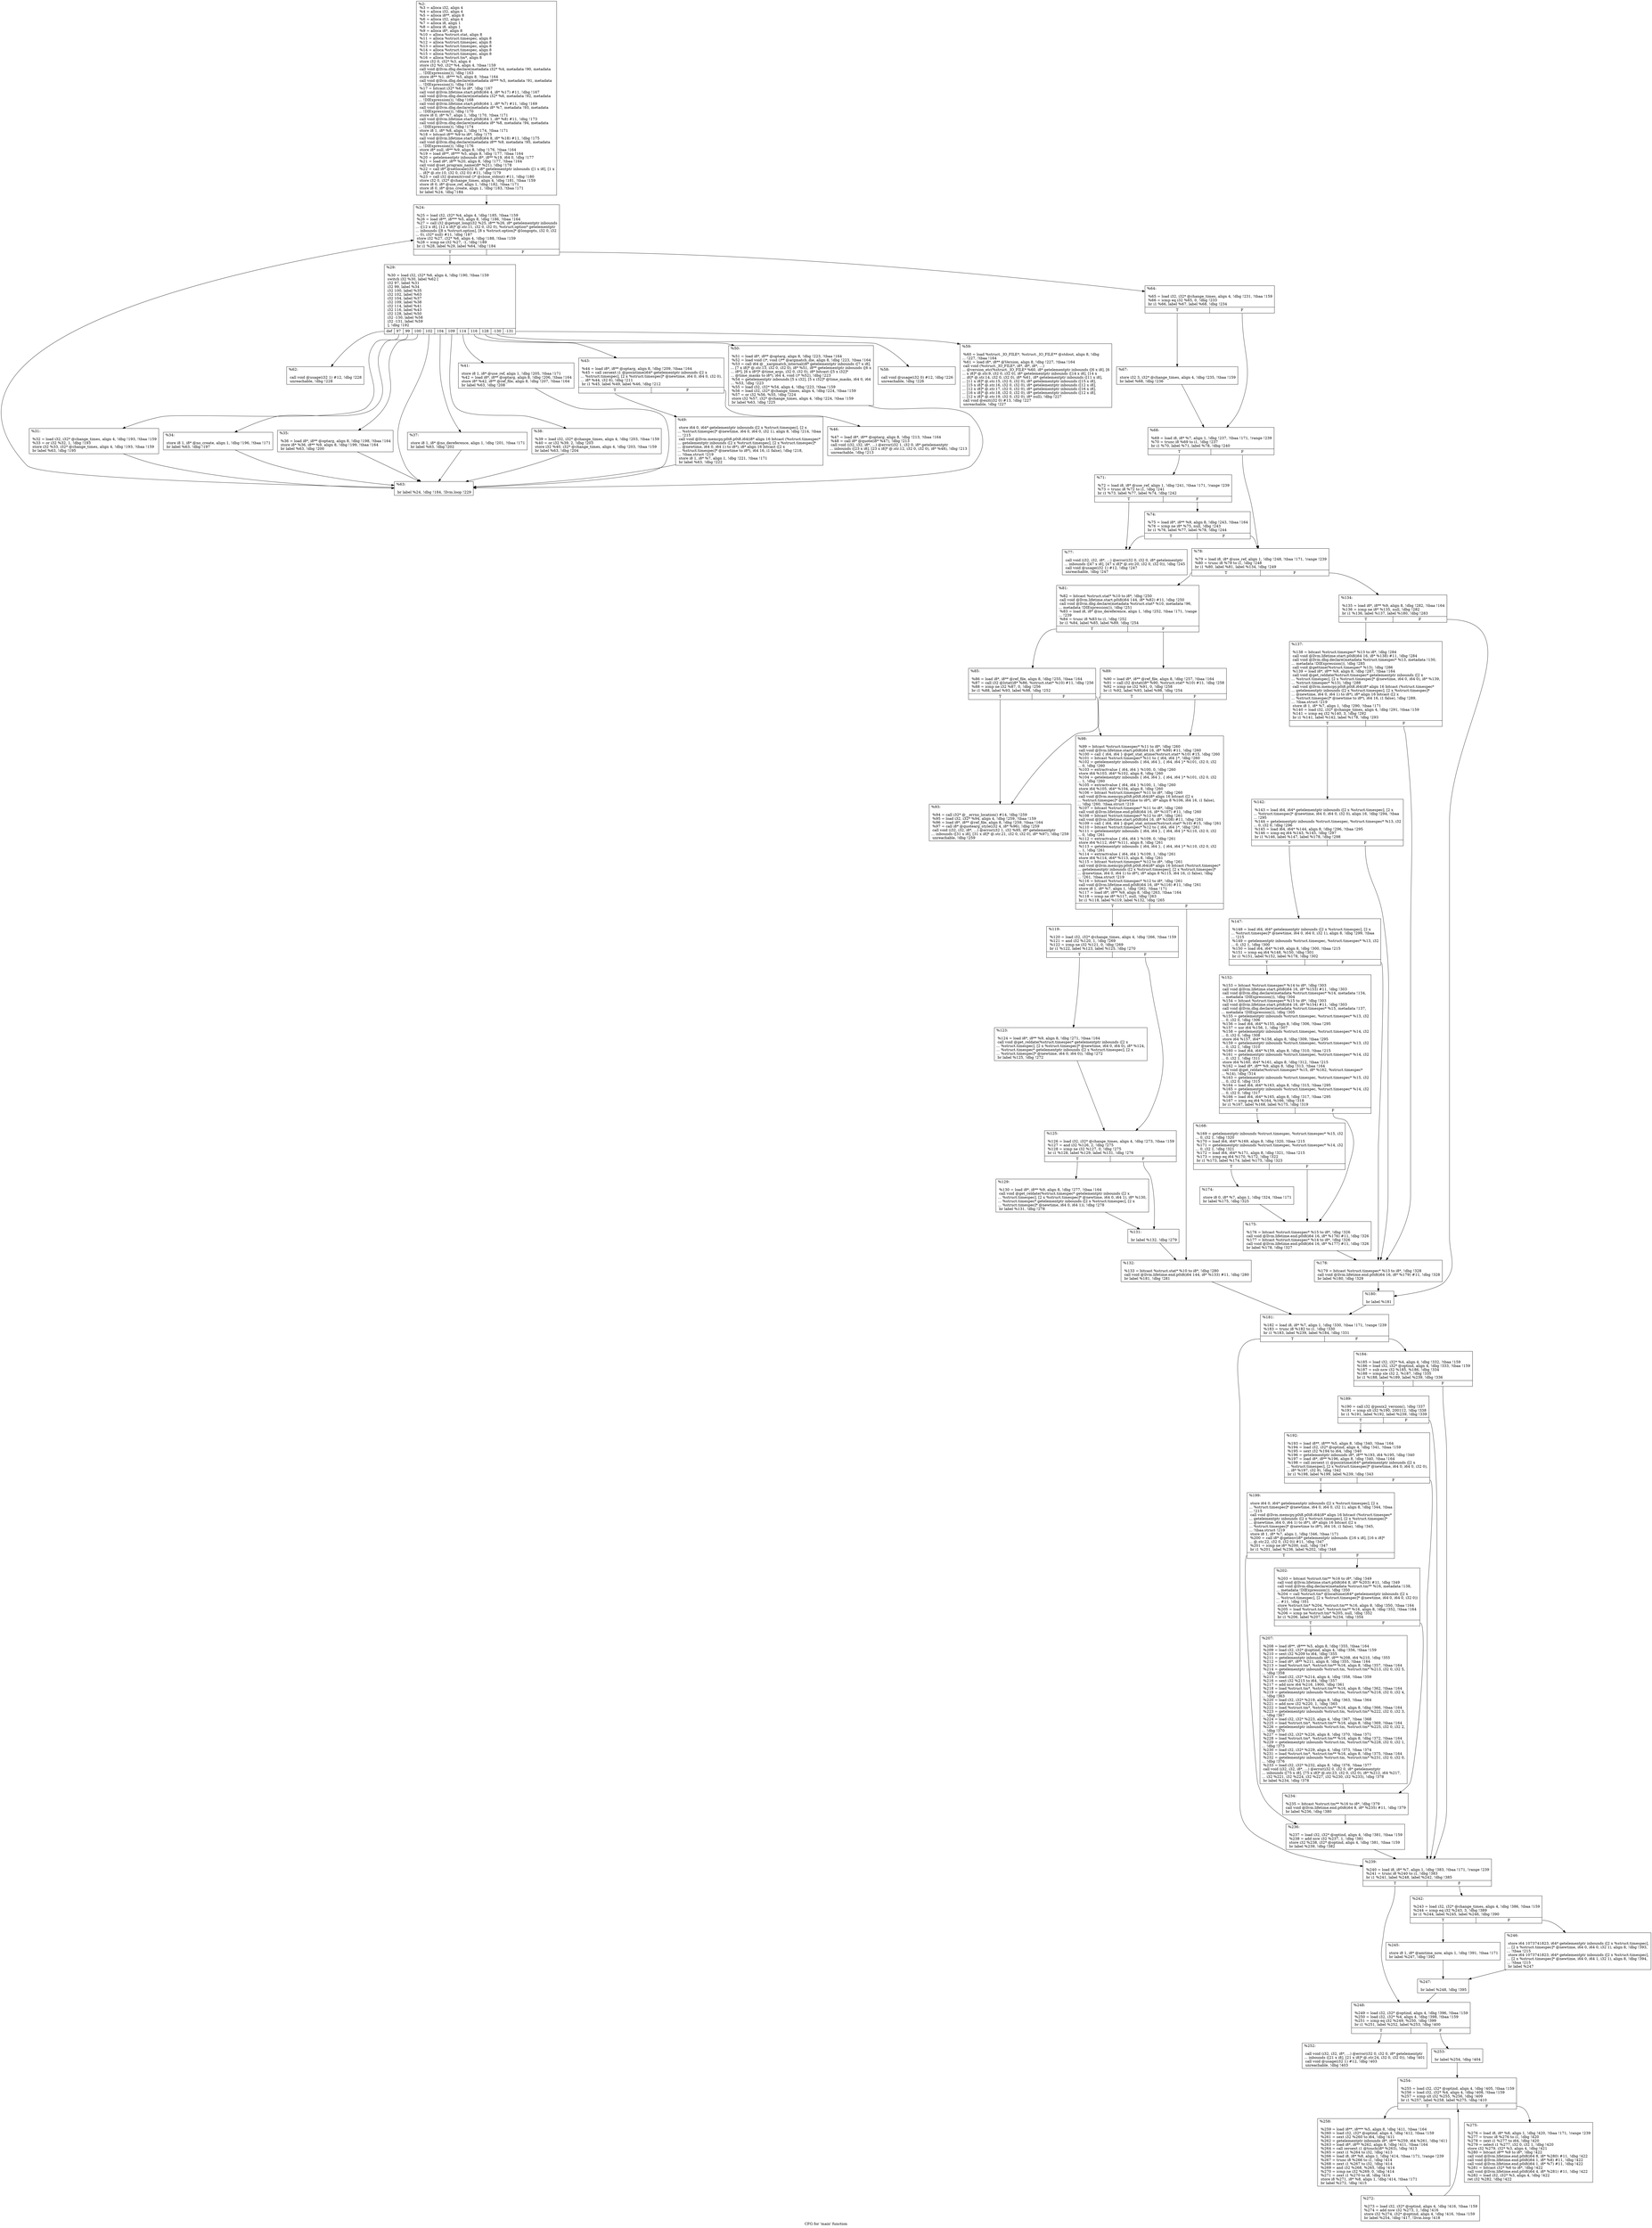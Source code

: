 digraph "CFG for 'main' function" {
	label="CFG for 'main' function";

	Node0x22f4d80 [shape=record,label="{%2:\l  %3 = alloca i32, align 4\l  %4 = alloca i32, align 4\l  %5 = alloca i8**, align 8\l  %6 = alloca i32, align 4\l  %7 = alloca i8, align 1\l  %8 = alloca i8, align 1\l  %9 = alloca i8*, align 8\l  %10 = alloca %struct.stat, align 8\l  %11 = alloca %struct.timespec, align 8\l  %12 = alloca %struct.timespec, align 8\l  %13 = alloca %struct.timespec, align 8\l  %14 = alloca %struct.timespec, align 8\l  %15 = alloca %struct.timespec, align 8\l  %16 = alloca %struct.tm*, align 8\l  store i32 0, i32* %3, align 4\l  store i32 %0, i32* %4, align 4, !tbaa !159\l  call void @llvm.dbg.declare(metadata i32* %4, metadata !90, metadata\l... !DIExpression()), !dbg !163\l  store i8** %1, i8*** %5, align 8, !tbaa !164\l  call void @llvm.dbg.declare(metadata i8*** %5, metadata !91, metadata\l... !DIExpression()), !dbg !166\l  %17 = bitcast i32* %6 to i8*, !dbg !167\l  call void @llvm.lifetime.start.p0i8(i64 4, i8* %17) #11, !dbg !167\l  call void @llvm.dbg.declare(metadata i32* %6, metadata !92, metadata\l... !DIExpression()), !dbg !168\l  call void @llvm.lifetime.start.p0i8(i64 1, i8* %7) #11, !dbg !169\l  call void @llvm.dbg.declare(metadata i8* %7, metadata !93, metadata\l... !DIExpression()), !dbg !170\l  store i8 0, i8* %7, align 1, !dbg !170, !tbaa !171\l  call void @llvm.lifetime.start.p0i8(i64 1, i8* %8) #11, !dbg !173\l  call void @llvm.dbg.declare(metadata i8* %8, metadata !94, metadata\l... !DIExpression()), !dbg !174\l  store i8 1, i8* %8, align 1, !dbg !174, !tbaa !171\l  %18 = bitcast i8** %9 to i8*, !dbg !175\l  call void @llvm.lifetime.start.p0i8(i64 8, i8* %18) #11, !dbg !175\l  call void @llvm.dbg.declare(metadata i8** %9, metadata !95, metadata\l... !DIExpression()), !dbg !176\l  store i8* null, i8** %9, align 8, !dbg !176, !tbaa !164\l  %19 = load i8**, i8*** %5, align 8, !dbg !177, !tbaa !164\l  %20 = getelementptr inbounds i8*, i8** %19, i64 0, !dbg !177\l  %21 = load i8*, i8** %20, align 8, !dbg !177, !tbaa !164\l  call void @set_program_name(i8* %21), !dbg !178\l  %22 = call i8* @setlocale(i32 6, i8* getelementptr inbounds ([1 x i8], [1 x\l... i8]* @.str.10, i32 0, i32 0)) #11, !dbg !179\l  %23 = call i32 @atexit(void ()* @close_stdout) #11, !dbg !180\l  store i32 0, i32* @change_times, align 4, !dbg !181, !tbaa !159\l  store i8 0, i8* @use_ref, align 1, !dbg !182, !tbaa !171\l  store i8 0, i8* @no_create, align 1, !dbg !183, !tbaa !171\l  br label %24, !dbg !184\l}"];
	Node0x22f4d80 -> Node0x22f4dd0;
	Node0x22f4dd0 [shape=record,label="{%24:\l\l  %25 = load i32, i32* %4, align 4, !dbg !185, !tbaa !159\l  %26 = load i8**, i8*** %5, align 8, !dbg !186, !tbaa !164\l  %27 = call i32 @getopt_long(i32 %25, i8** %26, i8* getelementptr inbounds\l... ([12 x i8], [12 x i8]* @.str.11, i32 0, i32 0), %struct.option* getelementptr\l... inbounds ([8 x %struct.option], [8 x %struct.option]* @longopts, i32 0, i32\l... 0), i32* null) #11, !dbg !187\l  store i32 %27, i32* %6, align 4, !dbg !188, !tbaa !159\l  %28 = icmp ne i32 %27, -1, !dbg !189\l  br i1 %28, label %29, label %64, !dbg !184\l|{<s0>T|<s1>F}}"];
	Node0x22f4dd0:s0 -> Node0x22f4e20;
	Node0x22f4dd0:s1 -> Node0x22f52d0;
	Node0x22f4e20 [shape=record,label="{%29:\l\l  %30 = load i32, i32* %6, align 4, !dbg !190, !tbaa !159\l  switch i32 %30, label %62 [\l    i32 97, label %31\l    i32 99, label %34\l    i32 100, label %35\l    i32 102, label %63\l    i32 104, label %37\l    i32 109, label %38\l    i32 114, label %41\l    i32 116, label %43\l    i32 128, label %50\l    i32 -130, label %58\l    i32 -131, label %59\l  ], !dbg !192\l|{<s0>def|<s1>97|<s2>99|<s3>100|<s4>102|<s5>104|<s6>109|<s7>114|<s8>116|<s9>128|<s10>-130|<s11>-131}}"];
	Node0x22f4e20:s0 -> Node0x22f5230;
	Node0x22f4e20:s1 -> Node0x22f4e70;
	Node0x22f4e20:s2 -> Node0x22f4ec0;
	Node0x22f4e20:s3 -> Node0x22f4f10;
	Node0x22f4e20:s4 -> Node0x22f5280;
	Node0x22f4e20:s5 -> Node0x22f4f60;
	Node0x22f4e20:s6 -> Node0x22f4fb0;
	Node0x22f4e20:s7 -> Node0x22f5000;
	Node0x22f4e20:s8 -> Node0x22f5050;
	Node0x22f4e20:s9 -> Node0x22f5140;
	Node0x22f4e20:s10 -> Node0x22f5190;
	Node0x22f4e20:s11 -> Node0x22f51e0;
	Node0x22f4e70 [shape=record,label="{%31:\l\l  %32 = load i32, i32* @change_times, align 4, !dbg !193, !tbaa !159\l  %33 = or i32 %32, 1, !dbg !193\l  store i32 %33, i32* @change_times, align 4, !dbg !193, !tbaa !159\l  br label %63, !dbg !195\l}"];
	Node0x22f4e70 -> Node0x22f5280;
	Node0x22f4ec0 [shape=record,label="{%34:\l\l  store i8 1, i8* @no_create, align 1, !dbg !196, !tbaa !171\l  br label %63, !dbg !197\l}"];
	Node0x22f4ec0 -> Node0x22f5280;
	Node0x22f4f10 [shape=record,label="{%35:\l\l  %36 = load i8*, i8** @optarg, align 8, !dbg !198, !tbaa !164\l  store i8* %36, i8** %9, align 8, !dbg !199, !tbaa !164\l  br label %63, !dbg !200\l}"];
	Node0x22f4f10 -> Node0x22f5280;
	Node0x22f4f60 [shape=record,label="{%37:\l\l  store i8 1, i8* @no_dereference, align 1, !dbg !201, !tbaa !171\l  br label %63, !dbg !202\l}"];
	Node0x22f4f60 -> Node0x22f5280;
	Node0x22f4fb0 [shape=record,label="{%38:\l\l  %39 = load i32, i32* @change_times, align 4, !dbg !203, !tbaa !159\l  %40 = or i32 %39, 2, !dbg !203\l  store i32 %40, i32* @change_times, align 4, !dbg !203, !tbaa !159\l  br label %63, !dbg !204\l}"];
	Node0x22f4fb0 -> Node0x22f5280;
	Node0x22f5000 [shape=record,label="{%41:\l\l  store i8 1, i8* @use_ref, align 1, !dbg !205, !tbaa !171\l  %42 = load i8*, i8** @optarg, align 8, !dbg !206, !tbaa !164\l  store i8* %42, i8** @ref_file, align 8, !dbg !207, !tbaa !164\l  br label %63, !dbg !208\l}"];
	Node0x22f5000 -> Node0x22f5280;
	Node0x22f5050 [shape=record,label="{%43:\l\l  %44 = load i8*, i8** @optarg, align 8, !dbg !209, !tbaa !164\l  %45 = call zeroext i1 @posixtime(i64* getelementptr inbounds ([2 x\l... %struct.timespec], [2 x %struct.timespec]* @newtime, i64 0, i64 0, i32 0),\l... i8* %44, i32 6), !dbg !211\l  br i1 %45, label %49, label %46, !dbg !212\l|{<s0>T|<s1>F}}"];
	Node0x22f5050:s0 -> Node0x22f50f0;
	Node0x22f5050:s1 -> Node0x22f50a0;
	Node0x22f50a0 [shape=record,label="{%46:\l\l  %47 = load i8*, i8** @optarg, align 8, !dbg !213, !tbaa !164\l  %48 = call i8* @quote(i8* %47), !dbg !213\l  call void (i32, i32, i8*, ...) @error(i32 1, i32 0, i8* getelementptr\l... inbounds ([23 x i8], [23 x i8]* @.str.12, i32 0, i32 0), i8* %48), !dbg !213\l  unreachable, !dbg !213\l}"];
	Node0x22f50f0 [shape=record,label="{%49:\l\l  store i64 0, i64* getelementptr inbounds ([2 x %struct.timespec], [2 x\l... %struct.timespec]* @newtime, i64 0, i64 0, i32 1), align 8, !dbg !214, !tbaa\l... !215\l  call void @llvm.memcpy.p0i8.p0i8.i64(i8* align 16 bitcast (%struct.timespec*\l... getelementptr inbounds ([2 x %struct.timespec], [2 x %struct.timespec]*\l... @newtime, i64 0, i64 1) to i8*), i8* align 16 bitcast ([2 x\l... %struct.timespec]* @newtime to i8*), i64 16, i1 false), !dbg !218,\l... !tbaa.struct !219\l  store i8 1, i8* %7, align 1, !dbg !221, !tbaa !171\l  br label %63, !dbg !222\l}"];
	Node0x22f50f0 -> Node0x22f5280;
	Node0x22f5140 [shape=record,label="{%50:\l\l  %51 = load i8*, i8** @optarg, align 8, !dbg !223, !tbaa !164\l  %52 = load void ()*, void ()** @argmatch_die, align 8, !dbg !223, !tbaa !164\l  %53 = call i64 @__xargmatch_internal(i8* getelementptr inbounds ([7 x i8],\l... [7 x i8]* @.str.13, i32 0, i32 0), i8* %51, i8** getelementptr inbounds ([6 x\l... i8*], [6 x i8*]* @time_args, i32 0, i32 0), i8* bitcast ([5 x i32]*\l... @time_masks to i8*), i64 4, void ()* %52), !dbg !223\l  %54 = getelementptr inbounds [5 x i32], [5 x i32]* @time_masks, i64 0, i64\l... %53, !dbg !223\l  %55 = load i32, i32* %54, align 4, !dbg !223, !tbaa !159\l  %56 = load i32, i32* @change_times, align 4, !dbg !224, !tbaa !159\l  %57 = or i32 %56, %55, !dbg !224\l  store i32 %57, i32* @change_times, align 4, !dbg !224, !tbaa !159\l  br label %63, !dbg !225\l}"];
	Node0x22f5140 -> Node0x22f5280;
	Node0x22f5190 [shape=record,label="{%58:\l\l  call void @usage(i32 0) #12, !dbg !226\l  unreachable, !dbg !226\l}"];
	Node0x22f51e0 [shape=record,label="{%59:\l\l  %60 = load %struct._IO_FILE*, %struct._IO_FILE** @stdout, align 8, !dbg\l... !227, !tbaa !164\l  %61 = load i8*, i8** @Version, align 8, !dbg !227, !tbaa !164\l  call void (%struct._IO_FILE*, i8*, i8*, i8*, ...)\l... @version_etc(%struct._IO_FILE* %60, i8* getelementptr inbounds ([6 x i8], [6\l... x i8]* @.str.9, i32 0, i32 0), i8* getelementptr inbounds ([14 x i8], [14 x\l... i8]* @.str.14, i32 0, i32 0), i8* %61, i8* getelementptr inbounds ([11 x i8],\l... [11 x i8]* @.str.15, i32 0, i32 0), i8* getelementptr inbounds ([15 x i8],\l... [15 x i8]* @.str.16, i32 0, i32 0), i8* getelementptr inbounds ([12 x i8],\l... [12 x i8]* @.str.17, i32 0, i32 0), i8* getelementptr inbounds ([16 x i8],\l... [16 x i8]* @.str.18, i32 0, i32 0), i8* getelementptr inbounds ([12 x i8],\l... [12 x i8]* @.str.19, i32 0, i32 0), i8* null), !dbg !227\l  call void @exit(i32 0) #13, !dbg !227\l  unreachable, !dbg !227\l}"];
	Node0x22f5230 [shape=record,label="{%62:\l\l  call void @usage(i32 1) #12, !dbg !228\l  unreachable, !dbg !228\l}"];
	Node0x22f5280 [shape=record,label="{%63:\l\l  br label %24, !dbg !184, !llvm.loop !229\l}"];
	Node0x22f5280 -> Node0x22f4dd0;
	Node0x22f52d0 [shape=record,label="{%64:\l\l  %65 = load i32, i32* @change_times, align 4, !dbg !231, !tbaa !159\l  %66 = icmp eq i32 %65, 0, !dbg !233\l  br i1 %66, label %67, label %68, !dbg !234\l|{<s0>T|<s1>F}}"];
	Node0x22f52d0:s0 -> Node0x22f5320;
	Node0x22f52d0:s1 -> Node0x22f5370;
	Node0x22f5320 [shape=record,label="{%67:\l\l  store i32 3, i32* @change_times, align 4, !dbg !235, !tbaa !159\l  br label %68, !dbg !236\l}"];
	Node0x22f5320 -> Node0x22f5370;
	Node0x22f5370 [shape=record,label="{%68:\l\l  %69 = load i8, i8* %7, align 1, !dbg !237, !tbaa !171, !range !239\l  %70 = trunc i8 %69 to i1, !dbg !237\l  br i1 %70, label %71, label %78, !dbg !240\l|{<s0>T|<s1>F}}"];
	Node0x22f5370:s0 -> Node0x22f53c0;
	Node0x22f5370:s1 -> Node0x22f54b0;
	Node0x22f53c0 [shape=record,label="{%71:\l\l  %72 = load i8, i8* @use_ref, align 1, !dbg !241, !tbaa !171, !range !239\l  %73 = trunc i8 %72 to i1, !dbg !241\l  br i1 %73, label %77, label %74, !dbg !242\l|{<s0>T|<s1>F}}"];
	Node0x22f53c0:s0 -> Node0x22f5460;
	Node0x22f53c0:s1 -> Node0x22f5410;
	Node0x22f5410 [shape=record,label="{%74:\l\l  %75 = load i8*, i8** %9, align 8, !dbg !243, !tbaa !164\l  %76 = icmp ne i8* %75, null, !dbg !243\l  br i1 %76, label %77, label %78, !dbg !244\l|{<s0>T|<s1>F}}"];
	Node0x22f5410:s0 -> Node0x22f5460;
	Node0x22f5410:s1 -> Node0x22f54b0;
	Node0x22f5460 [shape=record,label="{%77:\l\l  call void (i32, i32, i8*, ...) @error(i32 0, i32 0, i8* getelementptr\l... inbounds ([47 x i8], [47 x i8]* @.str.20, i32 0, i32 0)), !dbg !245\l  call void @usage(i32 1) #12, !dbg !247\l  unreachable, !dbg !247\l}"];
	Node0x22f54b0 [shape=record,label="{%78:\l\l  %79 = load i8, i8* @use_ref, align 1, !dbg !248, !tbaa !171, !range !239\l  %80 = trunc i8 %79 to i1, !dbg !248\l  br i1 %80, label %81, label %134, !dbg !249\l|{<s0>T|<s1>F}}"];
	Node0x22f54b0:s0 -> Node0x22f5500;
	Node0x22f54b0:s1 -> Node0x22f5870;
	Node0x22f5500 [shape=record,label="{%81:\l\l  %82 = bitcast %struct.stat* %10 to i8*, !dbg !250\l  call void @llvm.lifetime.start.p0i8(i64 144, i8* %82) #11, !dbg !250\l  call void @llvm.dbg.declare(metadata %struct.stat* %10, metadata !96,\l... metadata !DIExpression()), !dbg !251\l  %83 = load i8, i8* @no_dereference, align 1, !dbg !252, !tbaa !171, !range\l... !239\l  %84 = trunc i8 %83 to i1, !dbg !252\l  br i1 %84, label %85, label %89, !dbg !254\l|{<s0>T|<s1>F}}"];
	Node0x22f5500:s0 -> Node0x22f5550;
	Node0x22f5500:s1 -> Node0x22f55a0;
	Node0x22f5550 [shape=record,label="{%85:\l\l  %86 = load i8*, i8** @ref_file, align 8, !dbg !255, !tbaa !164\l  %87 = call i32 @lstat(i8* %86, %struct.stat* %10) #11, !dbg !256\l  %88 = icmp ne i32 %87, 0, !dbg !256\l  br i1 %88, label %93, label %98, !dbg !252\l|{<s0>T|<s1>F}}"];
	Node0x22f5550:s0 -> Node0x22f55f0;
	Node0x22f5550:s1 -> Node0x22f5640;
	Node0x22f55a0 [shape=record,label="{%89:\l\l  %90 = load i8*, i8** @ref_file, align 8, !dbg !257, !tbaa !164\l  %91 = call i32 @stat(i8* %90, %struct.stat* %10) #11, !dbg !258\l  %92 = icmp ne i32 %91, 0, !dbg !258\l  br i1 %92, label %93, label %98, !dbg !254\l|{<s0>T|<s1>F}}"];
	Node0x22f55a0:s0 -> Node0x22f55f0;
	Node0x22f55a0:s1 -> Node0x22f5640;
	Node0x22f55f0 [shape=record,label="{%93:\l\l  %94 = call i32* @__errno_location() #14, !dbg !259\l  %95 = load i32, i32* %94, align 4, !dbg !259, !tbaa !159\l  %96 = load i8*, i8** @ref_file, align 8, !dbg !259, !tbaa !164\l  %97 = call i8* @quotearg_style(i32 4, i8* %96), !dbg !259\l  call void (i32, i32, i8*, ...) @error(i32 1, i32 %95, i8* getelementptr\l... inbounds ([31 x i8], [31 x i8]* @.str.21, i32 0, i32 0), i8* %97), !dbg !259\l  unreachable, !dbg !259\l}"];
	Node0x22f5640 [shape=record,label="{%98:\l\l  %99 = bitcast %struct.timespec* %11 to i8*, !dbg !260\l  call void @llvm.lifetime.start.p0i8(i64 16, i8* %99) #11, !dbg !260\l  %100 = call \{ i64, i64 \} @get_stat_atime(%struct.stat* %10) #15, !dbg !260\l  %101 = bitcast %struct.timespec* %11 to \{ i64, i64 \}*, !dbg !260\l  %102 = getelementptr inbounds \{ i64, i64 \}, \{ i64, i64 \}* %101, i32 0, i32\l... 0, !dbg !260\l  %103 = extractvalue \{ i64, i64 \} %100, 0, !dbg !260\l  store i64 %103, i64* %102, align 8, !dbg !260\l  %104 = getelementptr inbounds \{ i64, i64 \}, \{ i64, i64 \}* %101, i32 0, i32\l... 1, !dbg !260\l  %105 = extractvalue \{ i64, i64 \} %100, 1, !dbg !260\l  store i64 %105, i64* %104, align 8, !dbg !260\l  %106 = bitcast %struct.timespec* %11 to i8*, !dbg !260\l  call void @llvm.memcpy.p0i8.p0i8.i64(i8* align 16 bitcast ([2 x\l... %struct.timespec]* @newtime to i8*), i8* align 8 %106, i64 16, i1 false),\l... !dbg !260, !tbaa.struct !219\l  %107 = bitcast %struct.timespec* %11 to i8*, !dbg !260\l  call void @llvm.lifetime.end.p0i8(i64 16, i8* %107) #11, !dbg !260\l  %108 = bitcast %struct.timespec* %12 to i8*, !dbg !261\l  call void @llvm.lifetime.start.p0i8(i64 16, i8* %108) #11, !dbg !261\l  %109 = call \{ i64, i64 \} @get_stat_mtime(%struct.stat* %10) #15, !dbg !261\l  %110 = bitcast %struct.timespec* %12 to \{ i64, i64 \}*, !dbg !261\l  %111 = getelementptr inbounds \{ i64, i64 \}, \{ i64, i64 \}* %110, i32 0, i32\l... 0, !dbg !261\l  %112 = extractvalue \{ i64, i64 \} %109, 0, !dbg !261\l  store i64 %112, i64* %111, align 8, !dbg !261\l  %113 = getelementptr inbounds \{ i64, i64 \}, \{ i64, i64 \}* %110, i32 0, i32\l... 1, !dbg !261\l  %114 = extractvalue \{ i64, i64 \} %109, 1, !dbg !261\l  store i64 %114, i64* %113, align 8, !dbg !261\l  %115 = bitcast %struct.timespec* %12 to i8*, !dbg !261\l  call void @llvm.memcpy.p0i8.p0i8.i64(i8* align 16 bitcast (%struct.timespec*\l... getelementptr inbounds ([2 x %struct.timespec], [2 x %struct.timespec]*\l... @newtime, i64 0, i64 1) to i8*), i8* align 8 %115, i64 16, i1 false), !dbg\l... !261, !tbaa.struct !219\l  %116 = bitcast %struct.timespec* %12 to i8*, !dbg !261\l  call void @llvm.lifetime.end.p0i8(i64 16, i8* %116) #11, !dbg !261\l  store i8 1, i8* %7, align 1, !dbg !262, !tbaa !171\l  %117 = load i8*, i8** %9, align 8, !dbg !263, !tbaa !164\l  %118 = icmp ne i8* %117, null, !dbg !263\l  br i1 %118, label %119, label %132, !dbg !265\l|{<s0>T|<s1>F}}"];
	Node0x22f5640:s0 -> Node0x22f5690;
	Node0x22f5640:s1 -> Node0x22f5820;
	Node0x22f5690 [shape=record,label="{%119:\l\l  %120 = load i32, i32* @change_times, align 4, !dbg !266, !tbaa !159\l  %121 = and i32 %120, 1, !dbg !269\l  %122 = icmp ne i32 %121, 0, !dbg !269\l  br i1 %122, label %123, label %125, !dbg !270\l|{<s0>T|<s1>F}}"];
	Node0x22f5690:s0 -> Node0x22f56e0;
	Node0x22f5690:s1 -> Node0x22f5730;
	Node0x22f56e0 [shape=record,label="{%123:\l\l  %124 = load i8*, i8** %9, align 8, !dbg !271, !tbaa !164\l  call void @get_reldate(%struct.timespec* getelementptr inbounds ([2 x\l... %struct.timespec], [2 x %struct.timespec]* @newtime, i64 0, i64 0), i8* %124,\l... %struct.timespec* getelementptr inbounds ([2 x %struct.timespec], [2 x\l... %struct.timespec]* @newtime, i64 0, i64 0)), !dbg !272\l  br label %125, !dbg !272\l}"];
	Node0x22f56e0 -> Node0x22f5730;
	Node0x22f5730 [shape=record,label="{%125:\l\l  %126 = load i32, i32* @change_times, align 4, !dbg !273, !tbaa !159\l  %127 = and i32 %126, 2, !dbg !275\l  %128 = icmp ne i32 %127, 0, !dbg !275\l  br i1 %128, label %129, label %131, !dbg !276\l|{<s0>T|<s1>F}}"];
	Node0x22f5730:s0 -> Node0x22f5780;
	Node0x22f5730:s1 -> Node0x22f57d0;
	Node0x22f5780 [shape=record,label="{%129:\l\l  %130 = load i8*, i8** %9, align 8, !dbg !277, !tbaa !164\l  call void @get_reldate(%struct.timespec* getelementptr inbounds ([2 x\l... %struct.timespec], [2 x %struct.timespec]* @newtime, i64 0, i64 1), i8* %130,\l... %struct.timespec* getelementptr inbounds ([2 x %struct.timespec], [2 x\l... %struct.timespec]* @newtime, i64 0, i64 1)), !dbg !278\l  br label %131, !dbg !278\l}"];
	Node0x22f5780 -> Node0x22f57d0;
	Node0x22f57d0 [shape=record,label="{%131:\l\l  br label %132, !dbg !279\l}"];
	Node0x22f57d0 -> Node0x22f5820;
	Node0x22f5820 [shape=record,label="{%132:\l\l  %133 = bitcast %struct.stat* %10 to i8*, !dbg !280\l  call void @llvm.lifetime.end.p0i8(i64 144, i8* %133) #11, !dbg !280\l  br label %181, !dbg !281\l}"];
	Node0x22f5820 -> Node0x22f5b90;
	Node0x22f5870 [shape=record,label="{%134:\l\l  %135 = load i8*, i8** %9, align 8, !dbg !282, !tbaa !164\l  %136 = icmp ne i8* %135, null, !dbg !282\l  br i1 %136, label %137, label %180, !dbg !283\l|{<s0>T|<s1>F}}"];
	Node0x22f5870:s0 -> Node0x22f58c0;
	Node0x22f5870:s1 -> Node0x22f5b40;
	Node0x22f58c0 [shape=record,label="{%137:\l\l  %138 = bitcast %struct.timespec* %13 to i8*, !dbg !284\l  call void @llvm.lifetime.start.p0i8(i64 16, i8* %138) #11, !dbg !284\l  call void @llvm.dbg.declare(metadata %struct.timespec* %13, metadata !130,\l... metadata !DIExpression()), !dbg !285\l  call void @gettime(%struct.timespec* %13), !dbg !286\l  %139 = load i8*, i8** %9, align 8, !dbg !287, !tbaa !164\l  call void @get_reldate(%struct.timespec* getelementptr inbounds ([2 x\l... %struct.timespec], [2 x %struct.timespec]* @newtime, i64 0, i64 0), i8* %139,\l... %struct.timespec* %13), !dbg !288\l  call void @llvm.memcpy.p0i8.p0i8.i64(i8* align 16 bitcast (%struct.timespec*\l... getelementptr inbounds ([2 x %struct.timespec], [2 x %struct.timespec]*\l... @newtime, i64 0, i64 1) to i8*), i8* align 16 bitcast ([2 x\l... %struct.timespec]* @newtime to i8*), i64 16, i1 false), !dbg !289,\l... !tbaa.struct !219\l  store i8 1, i8* %7, align 1, !dbg !290, !tbaa !171\l  %140 = load i32, i32* @change_times, align 4, !dbg !291, !tbaa !159\l  %141 = icmp eq i32 %140, 3, !dbg !292\l  br i1 %141, label %142, label %178, !dbg !293\l|{<s0>T|<s1>F}}"];
	Node0x22f58c0:s0 -> Node0x22f5910;
	Node0x22f58c0:s1 -> Node0x22f5af0;
	Node0x22f5910 [shape=record,label="{%142:\l\l  %143 = load i64, i64* getelementptr inbounds ([2 x %struct.timespec], [2 x\l... %struct.timespec]* @newtime, i64 0, i64 0, i32 0), align 16, !dbg !294, !tbaa\l... !295\l  %144 = getelementptr inbounds %struct.timespec, %struct.timespec* %13, i32\l... 0, i32 0, !dbg !296\l  %145 = load i64, i64* %144, align 8, !dbg !296, !tbaa !295\l  %146 = icmp eq i64 %143, %145, !dbg !297\l  br i1 %146, label %147, label %178, !dbg !298\l|{<s0>T|<s1>F}}"];
	Node0x22f5910:s0 -> Node0x22f5960;
	Node0x22f5910:s1 -> Node0x22f5af0;
	Node0x22f5960 [shape=record,label="{%147:\l\l  %148 = load i64, i64* getelementptr inbounds ([2 x %struct.timespec], [2 x\l... %struct.timespec]* @newtime, i64 0, i64 0, i32 1), align 8, !dbg !299, !tbaa\l... !215\l  %149 = getelementptr inbounds %struct.timespec, %struct.timespec* %13, i32\l... 0, i32 1, !dbg !300\l  %150 = load i64, i64* %149, align 8, !dbg !300, !tbaa !215\l  %151 = icmp eq i64 %148, %150, !dbg !301\l  br i1 %151, label %152, label %178, !dbg !302\l|{<s0>T|<s1>F}}"];
	Node0x22f5960:s0 -> Node0x22f59b0;
	Node0x22f5960:s1 -> Node0x22f5af0;
	Node0x22f59b0 [shape=record,label="{%152:\l\l  %153 = bitcast %struct.timespec* %14 to i8*, !dbg !303\l  call void @llvm.lifetime.start.p0i8(i64 16, i8* %153) #11, !dbg !303\l  call void @llvm.dbg.declare(metadata %struct.timespec* %14, metadata !134,\l... metadata !DIExpression()), !dbg !304\l  %154 = bitcast %struct.timespec* %15 to i8*, !dbg !303\l  call void @llvm.lifetime.start.p0i8(i64 16, i8* %154) #11, !dbg !303\l  call void @llvm.dbg.declare(metadata %struct.timespec* %15, metadata !137,\l... metadata !DIExpression()), !dbg !305\l  %155 = getelementptr inbounds %struct.timespec, %struct.timespec* %13, i32\l... 0, i32 0, !dbg !306\l  %156 = load i64, i64* %155, align 8, !dbg !306, !tbaa !295\l  %157 = xor i64 %156, 1, !dbg !307\l  %158 = getelementptr inbounds %struct.timespec, %struct.timespec* %14, i32\l... 0, i32 0, !dbg !308\l  store i64 %157, i64* %158, align 8, !dbg !309, !tbaa !295\l  %159 = getelementptr inbounds %struct.timespec, %struct.timespec* %13, i32\l... 0, i32 1, !dbg !310\l  %160 = load i64, i64* %159, align 8, !dbg !310, !tbaa !215\l  %161 = getelementptr inbounds %struct.timespec, %struct.timespec* %14, i32\l... 0, i32 1, !dbg !311\l  store i64 %160, i64* %161, align 8, !dbg !312, !tbaa !215\l  %162 = load i8*, i8** %9, align 8, !dbg !313, !tbaa !164\l  call void @get_reldate(%struct.timespec* %15, i8* %162, %struct.timespec*\l... %14), !dbg !314\l  %163 = getelementptr inbounds %struct.timespec, %struct.timespec* %15, i32\l... 0, i32 0, !dbg !315\l  %164 = load i64, i64* %163, align 8, !dbg !315, !tbaa !295\l  %165 = getelementptr inbounds %struct.timespec, %struct.timespec* %14, i32\l... 0, i32 0, !dbg !317\l  %166 = load i64, i64* %165, align 8, !dbg !317, !tbaa !295\l  %167 = icmp eq i64 %164, %166, !dbg !318\l  br i1 %167, label %168, label %175, !dbg !319\l|{<s0>T|<s1>F}}"];
	Node0x22f59b0:s0 -> Node0x22f5a00;
	Node0x22f59b0:s1 -> Node0x22f5aa0;
	Node0x22f5a00 [shape=record,label="{%168:\l\l  %169 = getelementptr inbounds %struct.timespec, %struct.timespec* %15, i32\l... 0, i32 1, !dbg !320\l  %170 = load i64, i64* %169, align 8, !dbg !320, !tbaa !215\l  %171 = getelementptr inbounds %struct.timespec, %struct.timespec* %14, i32\l... 0, i32 1, !dbg !321\l  %172 = load i64, i64* %171, align 8, !dbg !321, !tbaa !215\l  %173 = icmp eq i64 %170, %172, !dbg !322\l  br i1 %173, label %174, label %175, !dbg !323\l|{<s0>T|<s1>F}}"];
	Node0x22f5a00:s0 -> Node0x22f5a50;
	Node0x22f5a00:s1 -> Node0x22f5aa0;
	Node0x22f5a50 [shape=record,label="{%174:\l\l  store i8 0, i8* %7, align 1, !dbg !324, !tbaa !171\l  br label %175, !dbg !325\l}"];
	Node0x22f5a50 -> Node0x22f5aa0;
	Node0x22f5aa0 [shape=record,label="{%175:\l\l  %176 = bitcast %struct.timespec* %15 to i8*, !dbg !326\l  call void @llvm.lifetime.end.p0i8(i64 16, i8* %176) #11, !dbg !326\l  %177 = bitcast %struct.timespec* %14 to i8*, !dbg !326\l  call void @llvm.lifetime.end.p0i8(i64 16, i8* %177) #11, !dbg !326\l  br label %178, !dbg !327\l}"];
	Node0x22f5aa0 -> Node0x22f5af0;
	Node0x22f5af0 [shape=record,label="{%178:\l\l  %179 = bitcast %struct.timespec* %13 to i8*, !dbg !328\l  call void @llvm.lifetime.end.p0i8(i64 16, i8* %179) #11, !dbg !328\l  br label %180, !dbg !329\l}"];
	Node0x22f5af0 -> Node0x22f5b40;
	Node0x22f5b40 [shape=record,label="{%180:\l\l  br label %181\l}"];
	Node0x22f5b40 -> Node0x22f5b90;
	Node0x22f5b90 [shape=record,label="{%181:\l\l  %182 = load i8, i8* %7, align 1, !dbg !330, !tbaa !171, !range !239\l  %183 = trunc i8 %182 to i1, !dbg !330\l  br i1 %183, label %239, label %184, !dbg !331\l|{<s0>T|<s1>F}}"];
	Node0x22f5b90:s0 -> Node0x22f5e60;
	Node0x22f5b90:s1 -> Node0x22f5be0;
	Node0x22f5be0 [shape=record,label="{%184:\l\l  %185 = load i32, i32* %4, align 4, !dbg !332, !tbaa !159\l  %186 = load i32, i32* @optind, align 4, !dbg !333, !tbaa !159\l  %187 = sub nsw i32 %185, %186, !dbg !334\l  %188 = icmp sle i32 2, %187, !dbg !335\l  br i1 %188, label %189, label %239, !dbg !336\l|{<s0>T|<s1>F}}"];
	Node0x22f5be0:s0 -> Node0x22f5c30;
	Node0x22f5be0:s1 -> Node0x22f5e60;
	Node0x22f5c30 [shape=record,label="{%189:\l\l  %190 = call i32 @posix2_version(), !dbg !337\l  %191 = icmp slt i32 %190, 200112, !dbg !338\l  br i1 %191, label %192, label %239, !dbg !339\l|{<s0>T|<s1>F}}"];
	Node0x22f5c30:s0 -> Node0x22f5c80;
	Node0x22f5c30:s1 -> Node0x22f5e60;
	Node0x22f5c80 [shape=record,label="{%192:\l\l  %193 = load i8**, i8*** %5, align 8, !dbg !340, !tbaa !164\l  %194 = load i32, i32* @optind, align 4, !dbg !341, !tbaa !159\l  %195 = sext i32 %194 to i64, !dbg !340\l  %196 = getelementptr inbounds i8*, i8** %193, i64 %195, !dbg !340\l  %197 = load i8*, i8** %196, align 8, !dbg !340, !tbaa !164\l  %198 = call zeroext i1 @posixtime(i64* getelementptr inbounds ([2 x\l... %struct.timespec], [2 x %struct.timespec]* @newtime, i64 0, i64 0, i32 0),\l... i8* %197, i32 9), !dbg !342\l  br i1 %198, label %199, label %239, !dbg !343\l|{<s0>T|<s1>F}}"];
	Node0x22f5c80:s0 -> Node0x22f5cd0;
	Node0x22f5c80:s1 -> Node0x22f5e60;
	Node0x22f5cd0 [shape=record,label="{%199:\l\l  store i64 0, i64* getelementptr inbounds ([2 x %struct.timespec], [2 x\l... %struct.timespec]* @newtime, i64 0, i64 0, i32 1), align 8, !dbg !344, !tbaa\l... !215\l  call void @llvm.memcpy.p0i8.p0i8.i64(i8* align 16 bitcast (%struct.timespec*\l... getelementptr inbounds ([2 x %struct.timespec], [2 x %struct.timespec]*\l... @newtime, i64 0, i64 1) to i8*), i8* align 16 bitcast ([2 x\l... %struct.timespec]* @newtime to i8*), i64 16, i1 false), !dbg !345,\l... !tbaa.struct !219\l  store i8 1, i8* %7, align 1, !dbg !346, !tbaa !171\l  %200 = call i8* @getenv(i8* getelementptr inbounds ([16 x i8], [16 x i8]*\l... @.str.22, i32 0, i32 0)) #11, !dbg !347\l  %201 = icmp ne i8* %200, null, !dbg !347\l  br i1 %201, label %236, label %202, !dbg !348\l|{<s0>T|<s1>F}}"];
	Node0x22f5cd0:s0 -> Node0x22f5e10;
	Node0x22f5cd0:s1 -> Node0x22f5d20;
	Node0x22f5d20 [shape=record,label="{%202:\l\l  %203 = bitcast %struct.tm** %16 to i8*, !dbg !349\l  call void @llvm.lifetime.start.p0i8(i64 8, i8* %203) #11, !dbg !349\l  call void @llvm.dbg.declare(metadata %struct.tm** %16, metadata !138,\l... metadata !DIExpression()), !dbg !350\l  %204 = call %struct.tm* @localtime(i64* getelementptr inbounds ([2 x\l... %struct.timespec], [2 x %struct.timespec]* @newtime, i64 0, i64 0, i32 0))\l... #11, !dbg !351\l  store %struct.tm* %204, %struct.tm** %16, align 8, !dbg !350, !tbaa !164\l  %205 = load %struct.tm*, %struct.tm** %16, align 8, !dbg !352, !tbaa !164\l  %206 = icmp ne %struct.tm* %205, null, !dbg !352\l  br i1 %206, label %207, label %234, !dbg !354\l|{<s0>T|<s1>F}}"];
	Node0x22f5d20:s0 -> Node0x22f5d70;
	Node0x22f5d20:s1 -> Node0x22f5dc0;
	Node0x22f5d70 [shape=record,label="{%207:\l\l  %208 = load i8**, i8*** %5, align 8, !dbg !355, !tbaa !164\l  %209 = load i32, i32* @optind, align 4, !dbg !356, !tbaa !159\l  %210 = sext i32 %209 to i64, !dbg !355\l  %211 = getelementptr inbounds i8*, i8** %208, i64 %210, !dbg !355\l  %212 = load i8*, i8** %211, align 8, !dbg !355, !tbaa !164\l  %213 = load %struct.tm*, %struct.tm** %16, align 8, !dbg !357, !tbaa !164\l  %214 = getelementptr inbounds %struct.tm, %struct.tm* %213, i32 0, i32 5,\l... !dbg !358\l  %215 = load i32, i32* %214, align 4, !dbg !358, !tbaa !359\l  %216 = sext i32 %215 to i64, !dbg !357\l  %217 = add nsw i64 %216, 1900, !dbg !361\l  %218 = load %struct.tm*, %struct.tm** %16, align 8, !dbg !362, !tbaa !164\l  %219 = getelementptr inbounds %struct.tm, %struct.tm* %218, i32 0, i32 4,\l... !dbg !363\l  %220 = load i32, i32* %219, align 8, !dbg !363, !tbaa !364\l  %221 = add nsw i32 %220, 1, !dbg !365\l  %222 = load %struct.tm*, %struct.tm** %16, align 8, !dbg !366, !tbaa !164\l  %223 = getelementptr inbounds %struct.tm, %struct.tm* %222, i32 0, i32 3,\l... !dbg !367\l  %224 = load i32, i32* %223, align 4, !dbg !367, !tbaa !368\l  %225 = load %struct.tm*, %struct.tm** %16, align 8, !dbg !369, !tbaa !164\l  %226 = getelementptr inbounds %struct.tm, %struct.tm* %225, i32 0, i32 2,\l... !dbg !370\l  %227 = load i32, i32* %226, align 8, !dbg !370, !tbaa !371\l  %228 = load %struct.tm*, %struct.tm** %16, align 8, !dbg !372, !tbaa !164\l  %229 = getelementptr inbounds %struct.tm, %struct.tm* %228, i32 0, i32 1,\l... !dbg !373\l  %230 = load i32, i32* %229, align 4, !dbg !373, !tbaa !374\l  %231 = load %struct.tm*, %struct.tm** %16, align 8, !dbg !375, !tbaa !164\l  %232 = getelementptr inbounds %struct.tm, %struct.tm* %231, i32 0, i32 0,\l... !dbg !376\l  %233 = load i32, i32* %232, align 8, !dbg !376, !tbaa !377\l  call void (i32, i32, i8*, ...) @error(i32 0, i32 0, i8* getelementptr\l... inbounds ([75 x i8], [75 x i8]* @.str.23, i32 0, i32 0), i8* %212, i64 %217,\l... i32 %221, i32 %224, i32 %227, i32 %230, i32 %233), !dbg !378\l  br label %234, !dbg !378\l}"];
	Node0x22f5d70 -> Node0x22f5dc0;
	Node0x22f5dc0 [shape=record,label="{%234:\l\l  %235 = bitcast %struct.tm** %16 to i8*, !dbg !379\l  call void @llvm.lifetime.end.p0i8(i64 8, i8* %235) #11, !dbg !379\l  br label %236, !dbg !380\l}"];
	Node0x22f5dc0 -> Node0x22f5e10;
	Node0x22f5e10 [shape=record,label="{%236:\l\l  %237 = load i32, i32* @optind, align 4, !dbg !381, !tbaa !159\l  %238 = add nsw i32 %237, 1, !dbg !381\l  store i32 %238, i32* @optind, align 4, !dbg !381, !tbaa !159\l  br label %239, !dbg !382\l}"];
	Node0x22f5e10 -> Node0x22f5e60;
	Node0x22f5e60 [shape=record,label="{%239:\l\l  %240 = load i8, i8* %7, align 1, !dbg !383, !tbaa !171, !range !239\l  %241 = trunc i8 %240 to i1, !dbg !383\l  br i1 %241, label %248, label %242, !dbg !385\l|{<s0>T|<s1>F}}"];
	Node0x22f5e60:s0 -> Node0x22f5ff0;
	Node0x22f5e60:s1 -> Node0x22f5eb0;
	Node0x22f5eb0 [shape=record,label="{%242:\l\l  %243 = load i32, i32* @change_times, align 4, !dbg !386, !tbaa !159\l  %244 = icmp eq i32 %243, 3, !dbg !389\l  br i1 %244, label %245, label %246, !dbg !390\l|{<s0>T|<s1>F}}"];
	Node0x22f5eb0:s0 -> Node0x22f5f00;
	Node0x22f5eb0:s1 -> Node0x22f5f50;
	Node0x22f5f00 [shape=record,label="{%245:\l\l  store i8 1, i8* @amtime_now, align 1, !dbg !391, !tbaa !171\l  br label %247, !dbg !392\l}"];
	Node0x22f5f00 -> Node0x22f5fa0;
	Node0x22f5f50 [shape=record,label="{%246:\l\l  store i64 1073741823, i64* getelementptr inbounds ([2 x %struct.timespec],\l... [2 x %struct.timespec]* @newtime, i64 0, i64 0, i32 1), align 8, !dbg !393,\l... !tbaa !215\l  store i64 1073741823, i64* getelementptr inbounds ([2 x %struct.timespec],\l... [2 x %struct.timespec]* @newtime, i64 0, i64 1, i32 1), align 8, !dbg !394,\l... !tbaa !215\l  br label %247\l}"];
	Node0x22f5f50 -> Node0x22f5fa0;
	Node0x22f5fa0 [shape=record,label="{%247:\l\l  br label %248, !dbg !395\l}"];
	Node0x22f5fa0 -> Node0x22f5ff0;
	Node0x22f5ff0 [shape=record,label="{%248:\l\l  %249 = load i32, i32* @optind, align 4, !dbg !396, !tbaa !159\l  %250 = load i32, i32* %4, align 4, !dbg !398, !tbaa !159\l  %251 = icmp eq i32 %249, %250, !dbg !399\l  br i1 %251, label %252, label %253, !dbg !400\l|{<s0>T|<s1>F}}"];
	Node0x22f5ff0:s0 -> Node0x22f6040;
	Node0x22f5ff0:s1 -> Node0x22f6090;
	Node0x22f6040 [shape=record,label="{%252:\l\l  call void (i32, i32, i8*, ...) @error(i32 0, i32 0, i8* getelementptr\l... inbounds ([21 x i8], [21 x i8]* @.str.24, i32 0, i32 0)), !dbg !401\l  call void @usage(i32 1) #12, !dbg !403\l  unreachable, !dbg !403\l}"];
	Node0x22f6090 [shape=record,label="{%253:\l\l  br label %254, !dbg !404\l}"];
	Node0x22f6090 -> Node0x22f60e0;
	Node0x22f60e0 [shape=record,label="{%254:\l\l  %255 = load i32, i32* @optind, align 4, !dbg !405, !tbaa !159\l  %256 = load i32, i32* %4, align 4, !dbg !408, !tbaa !159\l  %257 = icmp slt i32 %255, %256, !dbg !409\l  br i1 %257, label %258, label %275, !dbg !410\l|{<s0>T|<s1>F}}"];
	Node0x22f60e0:s0 -> Node0x22f6130;
	Node0x22f60e0:s1 -> Node0x22f61d0;
	Node0x22f6130 [shape=record,label="{%258:\l\l  %259 = load i8**, i8*** %5, align 8, !dbg !411, !tbaa !164\l  %260 = load i32, i32* @optind, align 4, !dbg !412, !tbaa !159\l  %261 = sext i32 %260 to i64, !dbg !411\l  %262 = getelementptr inbounds i8*, i8** %259, i64 %261, !dbg !411\l  %263 = load i8*, i8** %262, align 8, !dbg !411, !tbaa !164\l  %264 = call zeroext i1 @touch(i8* %263), !dbg !413\l  %265 = zext i1 %264 to i32, !dbg !413\l  %266 = load i8, i8* %8, align 1, !dbg !414, !tbaa !171, !range !239\l  %267 = trunc i8 %266 to i1, !dbg !414\l  %268 = zext i1 %267 to i32, !dbg !414\l  %269 = and i32 %268, %265, !dbg !414\l  %270 = icmp ne i32 %269, 0, !dbg !414\l  %271 = zext i1 %270 to i8, !dbg !414\l  store i8 %271, i8* %8, align 1, !dbg !414, !tbaa !171\l  br label %272, !dbg !415\l}"];
	Node0x22f6130 -> Node0x22f6180;
	Node0x22f6180 [shape=record,label="{%272:\l\l  %273 = load i32, i32* @optind, align 4, !dbg !416, !tbaa !159\l  %274 = add nsw i32 %273, 1, !dbg !416\l  store i32 %274, i32* @optind, align 4, !dbg !416, !tbaa !159\l  br label %254, !dbg !417, !llvm.loop !418\l}"];
	Node0x22f6180 -> Node0x22f60e0;
	Node0x22f61d0 [shape=record,label="{%275:\l\l  %276 = load i8, i8* %8, align 1, !dbg !420, !tbaa !171, !range !239\l  %277 = trunc i8 %276 to i1, !dbg !420\l  %278 = zext i1 %277 to i64, !dbg !420\l  %279 = select i1 %277, i32 0, i32 1, !dbg !420\l  store i32 %279, i32* %3, align 4, !dbg !421\l  %280 = bitcast i8** %9 to i8*, !dbg !422\l  call void @llvm.lifetime.end.p0i8(i64 8, i8* %280) #11, !dbg !422\l  call void @llvm.lifetime.end.p0i8(i64 1, i8* %8) #11, !dbg !422\l  call void @llvm.lifetime.end.p0i8(i64 1, i8* %7) #11, !dbg !422\l  %281 = bitcast i32* %6 to i8*, !dbg !422\l  call void @llvm.lifetime.end.p0i8(i64 4, i8* %281) #11, !dbg !422\l  %282 = load i32, i32* %3, align 4, !dbg !422\l  ret i32 %282, !dbg !422\l}"];
}
